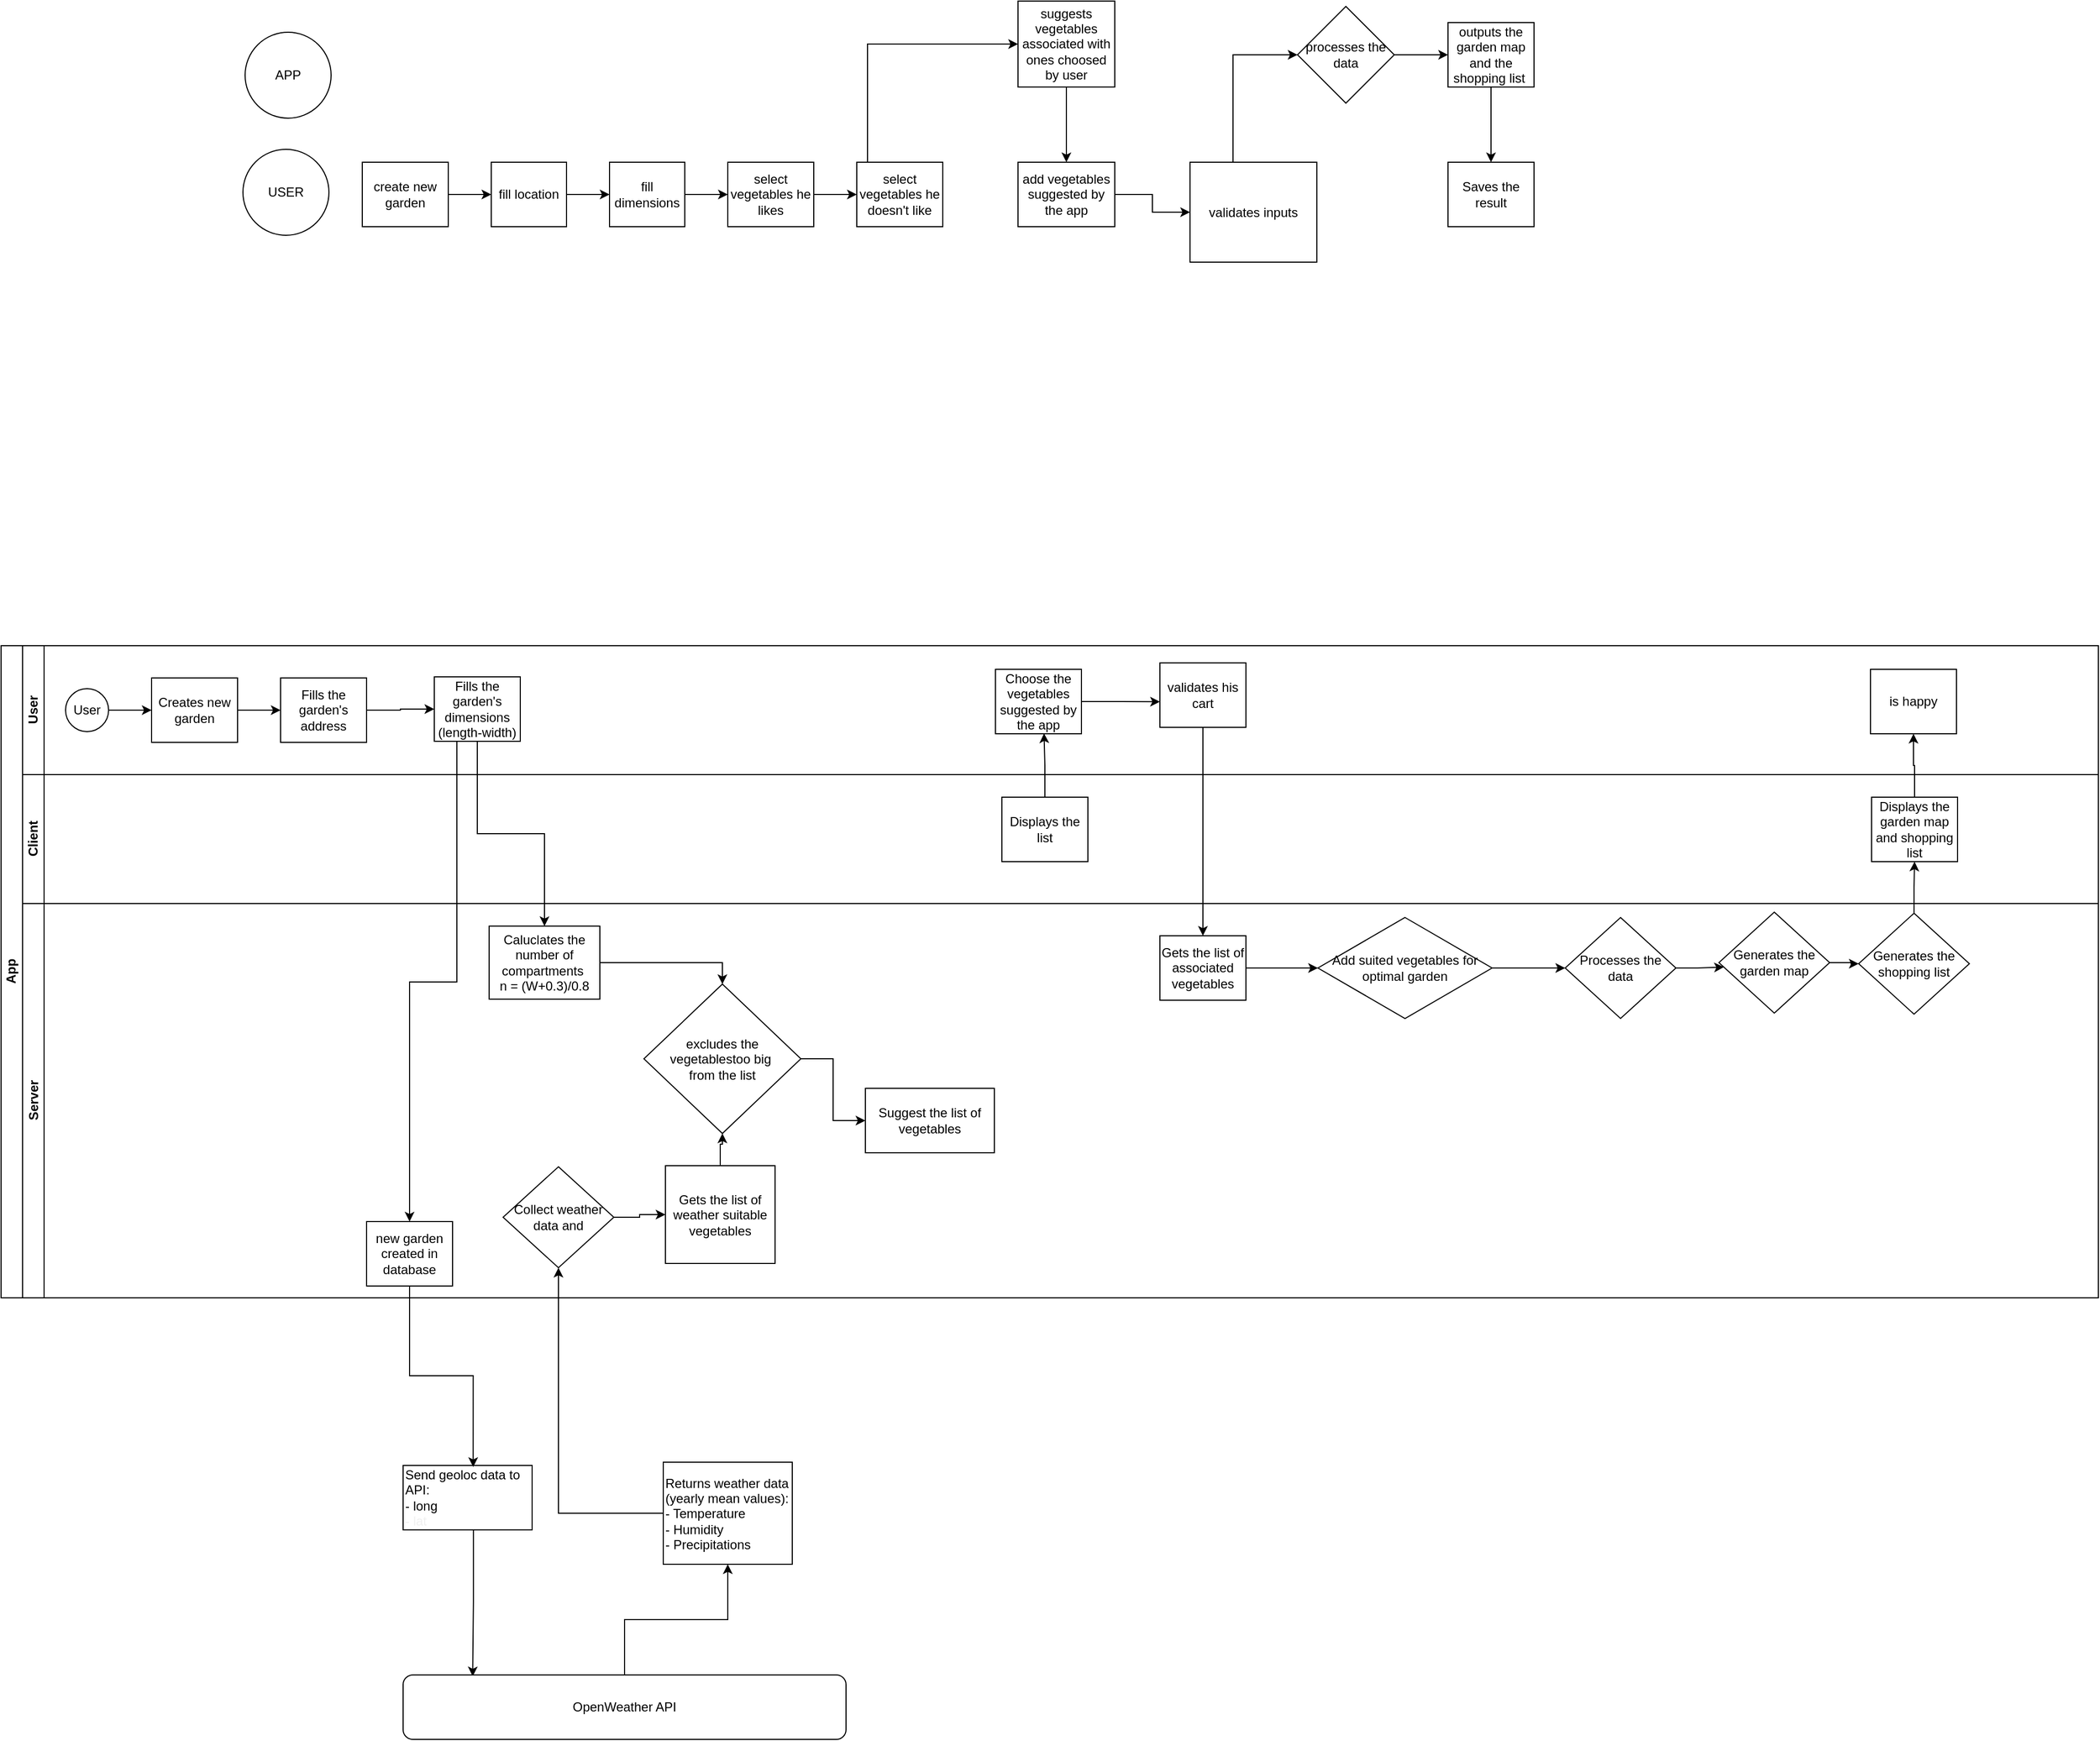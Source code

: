 <mxfile version="21.3.7" type="github">
  <diagram id="prtHgNgQTEPvFCAcTncT" name="Page-1">
    <mxGraphModel dx="1346" dy="1175" grid="0" gridSize="10" guides="0" tooltips="1" connect="1" arrows="1" fold="1" page="0" pageScale="1" pageWidth="827" pageHeight="1169" math="0" shadow="0">
      <root>
        <mxCell id="0" />
        <mxCell id="1" parent="0" />
        <mxCell id="dNxyNK7c78bLwvsdeMH5-19" value="App" style="swimlane;html=1;childLayout=stackLayout;resizeParent=1;resizeParentMax=0;horizontal=0;startSize=20;horizontalStack=0;" parent="1" vertex="1">
          <mxGeometry x="124" y="520" width="1951" height="607" as="geometry" />
        </mxCell>
        <mxCell id="nP0fV60kE_Xsv_RjXeuA-58" style="edgeStyle=orthogonalEdgeStyle;rounded=0;orthogonalLoop=1;jettySize=auto;html=1;entryX=0.5;entryY=1;entryDx=0;entryDy=0;" parent="dNxyNK7c78bLwvsdeMH5-19" source="nP0fV60kE_Xsv_RjXeuA-52" target="nP0fV60kE_Xsv_RjXeuA-55" edge="1">
          <mxGeometry relative="1" as="geometry" />
        </mxCell>
        <mxCell id="nP0fV60kE_Xsv_RjXeuA-60" style="edgeStyle=orthogonalEdgeStyle;rounded=0;orthogonalLoop=1;jettySize=auto;html=1;entryX=0.5;entryY=1;entryDx=0;entryDy=0;" parent="dNxyNK7c78bLwvsdeMH5-19" source="nP0fV60kE_Xsv_RjXeuA-55" target="nP0fV60kE_Xsv_RjXeuA-59" edge="1">
          <mxGeometry relative="1" as="geometry" />
        </mxCell>
        <mxCell id="dNxyNK7c78bLwvsdeMH5-20" value="User" style="swimlane;html=1;startSize=20;horizontal=0;" parent="dNxyNK7c78bLwvsdeMH5-19" vertex="1">
          <mxGeometry x="20" width="1931" height="120" as="geometry" />
        </mxCell>
        <mxCell id="dNxyNK7c78bLwvsdeMH5-25" value="" style="edgeStyle=orthogonalEdgeStyle;rounded=0;orthogonalLoop=1;jettySize=auto;html=1;" parent="dNxyNK7c78bLwvsdeMH5-20" source="dNxyNK7c78bLwvsdeMH5-23" target="dNxyNK7c78bLwvsdeMH5-24" edge="1">
          <mxGeometry relative="1" as="geometry" />
        </mxCell>
        <mxCell id="dNxyNK7c78bLwvsdeMH5-23" value="User" style="ellipse;whiteSpace=wrap;html=1;" parent="dNxyNK7c78bLwvsdeMH5-20" vertex="1">
          <mxGeometry x="40" y="40" width="40" height="40" as="geometry" />
        </mxCell>
        <mxCell id="nP0fV60kE_Xsv_RjXeuA-33" style="edgeStyle=orthogonalEdgeStyle;rounded=0;orthogonalLoop=1;jettySize=auto;html=1;entryX=0;entryY=0.5;entryDx=0;entryDy=0;" parent="dNxyNK7c78bLwvsdeMH5-20" source="dNxyNK7c78bLwvsdeMH5-24" target="dNxyNK7c78bLwvsdeMH5-30" edge="1">
          <mxGeometry relative="1" as="geometry" />
        </mxCell>
        <mxCell id="dNxyNK7c78bLwvsdeMH5-24" value="Creates new garden" style="rounded=0;whiteSpace=wrap;html=1;fontFamily=Helvetica;fontSize=12;fontColor=#000000;align=center;" parent="dNxyNK7c78bLwvsdeMH5-20" vertex="1">
          <mxGeometry x="120" y="30" width="80" height="60" as="geometry" />
        </mxCell>
        <mxCell id="nP0fV60kE_Xsv_RjXeuA-34" style="edgeStyle=orthogonalEdgeStyle;rounded=0;orthogonalLoop=1;jettySize=auto;html=1;" parent="dNxyNK7c78bLwvsdeMH5-20" source="dNxyNK7c78bLwvsdeMH5-30" target="nP0fV60kE_Xsv_RjXeuA-28" edge="1">
          <mxGeometry relative="1" as="geometry" />
        </mxCell>
        <mxCell id="dNxyNK7c78bLwvsdeMH5-30" value="Fills the garden&#39;s address" style="rounded=0;whiteSpace=wrap;html=1;fontFamily=Helvetica;fontSize=12;fontColor=#000000;align=center;" parent="dNxyNK7c78bLwvsdeMH5-20" vertex="1">
          <mxGeometry x="240" y="30" width="80" height="60" as="geometry" />
        </mxCell>
        <mxCell id="nP0fV60kE_Xsv_RjXeuA-28" value="Fills the garden&#39;s dimensions (length-width)" style="rounded=0;whiteSpace=wrap;html=1;fontFamily=Helvetica;fontSize=12;fontColor=#000000;align=center;" parent="dNxyNK7c78bLwvsdeMH5-20" vertex="1">
          <mxGeometry x="383" y="29" width="80" height="60" as="geometry" />
        </mxCell>
        <mxCell id="nP0fV60kE_Xsv_RjXeuA-48" style="edgeStyle=orthogonalEdgeStyle;rounded=0;orthogonalLoop=1;jettySize=auto;html=1;entryX=0;entryY=0.603;entryDx=0;entryDy=0;entryPerimeter=0;" parent="dNxyNK7c78bLwvsdeMH5-20" source="nP0fV60kE_Xsv_RjXeuA-32" target="2SLstcdZzmgSpFHANEhk-1" edge="1">
          <mxGeometry relative="1" as="geometry">
            <mxPoint x="1107" y="49" as="targetPoint" />
          </mxGeometry>
        </mxCell>
        <mxCell id="nP0fV60kE_Xsv_RjXeuA-32" value="Choose the vegetables suggested by the app" style="rounded=0;whiteSpace=wrap;html=1;fontFamily=Helvetica;fontSize=12;fontColor=#000000;align=center;" parent="dNxyNK7c78bLwvsdeMH5-20" vertex="1">
          <mxGeometry x="905" y="22" width="80" height="60" as="geometry" />
        </mxCell>
        <mxCell id="nP0fV60kE_Xsv_RjXeuA-59" value="is happy" style="rounded=0;whiteSpace=wrap;html=1;fontFamily=Helvetica;fontSize=12;fontColor=#000000;align=center;" parent="dNxyNK7c78bLwvsdeMH5-20" vertex="1">
          <mxGeometry x="1719" y="22" width="80" height="60" as="geometry" />
        </mxCell>
        <mxCell id="2SLstcdZzmgSpFHANEhk-1" value="validates his cart" style="rounded=0;whiteSpace=wrap;html=1;fontFamily=Helvetica;fontSize=12;fontColor=#000000;align=center;" vertex="1" parent="dNxyNK7c78bLwvsdeMH5-20">
          <mxGeometry x="1058" y="16" width="80" height="60" as="geometry" />
        </mxCell>
        <mxCell id="dNxyNK7c78bLwvsdeMH5-21" value="Client" style="swimlane;html=1;startSize=20;horizontal=0;" parent="dNxyNK7c78bLwvsdeMH5-19" vertex="1">
          <mxGeometry x="20" y="120" width="1931" height="120" as="geometry" />
        </mxCell>
        <mxCell id="nP0fV60kE_Xsv_RjXeuA-42" value="Displays the list" style="rounded=0;whiteSpace=wrap;html=1;fontFamily=Helvetica;fontSize=12;fontColor=#000000;align=center;" parent="dNxyNK7c78bLwvsdeMH5-21" vertex="1">
          <mxGeometry x="911" y="21" width="80" height="60" as="geometry" />
        </mxCell>
        <mxCell id="nP0fV60kE_Xsv_RjXeuA-55" value="Displays the garden map and shopping list" style="rounded=0;whiteSpace=wrap;html=1;fontFamily=Helvetica;fontSize=12;fontColor=#000000;align=center;" parent="dNxyNK7c78bLwvsdeMH5-21" vertex="1">
          <mxGeometry x="1720" y="21" width="80" height="60" as="geometry" />
        </mxCell>
        <mxCell id="nP0fV60kE_Xsv_RjXeuA-44" style="edgeStyle=orthogonalEdgeStyle;rounded=0;orthogonalLoop=1;jettySize=auto;html=1;entryX=0.565;entryY=0.993;entryDx=0;entryDy=0;entryPerimeter=0;" parent="dNxyNK7c78bLwvsdeMH5-19" source="nP0fV60kE_Xsv_RjXeuA-42" target="nP0fV60kE_Xsv_RjXeuA-32" edge="1">
          <mxGeometry relative="1" as="geometry" />
        </mxCell>
        <mxCell id="pdYqH0JFKsMIZITRfN3r-1" style="edgeStyle=orthogonalEdgeStyle;rounded=0;orthogonalLoop=1;jettySize=auto;html=1;entryX=0.5;entryY=0;entryDx=0;entryDy=0;" parent="dNxyNK7c78bLwvsdeMH5-19" source="nP0fV60kE_Xsv_RjXeuA-28" target="dNxyNK7c78bLwvsdeMH5-34" edge="1">
          <mxGeometry relative="1" as="geometry">
            <Array as="points">
              <mxPoint x="424" y="313" />
              <mxPoint x="380" y="313" />
            </Array>
          </mxGeometry>
        </mxCell>
        <mxCell id="2SLstcdZzmgSpFHANEhk-3" style="edgeStyle=orthogonalEdgeStyle;rounded=0;orthogonalLoop=1;jettySize=auto;html=1;entryX=0.5;entryY=0;entryDx=0;entryDy=0;" edge="1" parent="dNxyNK7c78bLwvsdeMH5-19" source="2SLstcdZzmgSpFHANEhk-1" target="2SLstcdZzmgSpFHANEhk-2">
          <mxGeometry relative="1" as="geometry" />
        </mxCell>
        <mxCell id="2SLstcdZzmgSpFHANEhk-13" style="edgeStyle=orthogonalEdgeStyle;rounded=0;orthogonalLoop=1;jettySize=auto;html=1;entryX=0.5;entryY=0;entryDx=0;entryDy=0;" edge="1" parent="dNxyNK7c78bLwvsdeMH5-19" source="nP0fV60kE_Xsv_RjXeuA-28" target="2SLstcdZzmgSpFHANEhk-12">
          <mxGeometry relative="1" as="geometry" />
        </mxCell>
        <mxCell id="dNxyNK7c78bLwvsdeMH5-22" value="Server" style="swimlane;html=1;startSize=20;horizontal=0;" parent="dNxyNK7c78bLwvsdeMH5-19" vertex="1">
          <mxGeometry x="20" y="240" width="1931" height="367" as="geometry" />
        </mxCell>
        <mxCell id="dNxyNK7c78bLwvsdeMH5-34" value="new garden created in database" style="rounded=0;whiteSpace=wrap;html=1;fontFamily=Helvetica;fontSize=12;fontColor=#000000;align=center;" parent="dNxyNK7c78bLwvsdeMH5-22" vertex="1">
          <mxGeometry x="320" y="296" width="80" height="60" as="geometry" />
        </mxCell>
        <mxCell id="nP0fV60kE_Xsv_RjXeuA-41" style="edgeStyle=orthogonalEdgeStyle;rounded=0;orthogonalLoop=1;jettySize=auto;html=1;entryX=0;entryY=0.5;entryDx=0;entryDy=0;" parent="dNxyNK7c78bLwvsdeMH5-22" source="nP0fV60kE_Xsv_RjXeuA-38" target="nP0fV60kE_Xsv_RjXeuA-39" edge="1">
          <mxGeometry relative="1" as="geometry" />
        </mxCell>
        <mxCell id="nP0fV60kE_Xsv_RjXeuA-38" value="Collect weather data and" style="rhombus;whiteSpace=wrap;html=1;" parent="dNxyNK7c78bLwvsdeMH5-22" vertex="1">
          <mxGeometry x="447" y="245" width="103" height="94" as="geometry" />
        </mxCell>
        <mxCell id="nP0fV60kE_Xsv_RjXeuA-39" value="Gets the list of weather suitable vegetables&lt;br&gt;" style="rounded=0;whiteSpace=wrap;html=1;fontFamily=Helvetica;fontSize=12;fontColor=#000000;align=center;" parent="dNxyNK7c78bLwvsdeMH5-22" vertex="1">
          <mxGeometry x="598" y="244" width="102" height="91" as="geometry" />
        </mxCell>
        <mxCell id="nP0fV60kE_Xsv_RjXeuA-53" style="edgeStyle=orthogonalEdgeStyle;rounded=0;orthogonalLoop=1;jettySize=auto;html=1;entryX=0.045;entryY=0.544;entryDx=0;entryDy=0;entryPerimeter=0;" parent="dNxyNK7c78bLwvsdeMH5-22" source="nP0fV60kE_Xsv_RjXeuA-49" target="nP0fV60kE_Xsv_RjXeuA-51" edge="1">
          <mxGeometry relative="1" as="geometry" />
        </mxCell>
        <mxCell id="nP0fV60kE_Xsv_RjXeuA-49" value="Processes the data" style="rhombus;whiteSpace=wrap;html=1;" parent="dNxyNK7c78bLwvsdeMH5-22" vertex="1">
          <mxGeometry x="1435" y="13" width="103" height="94" as="geometry" />
        </mxCell>
        <mxCell id="nP0fV60kE_Xsv_RjXeuA-54" style="edgeStyle=orthogonalEdgeStyle;rounded=0;orthogonalLoop=1;jettySize=auto;html=1;entryX=0;entryY=0.5;entryDx=0;entryDy=0;" parent="dNxyNK7c78bLwvsdeMH5-22" source="nP0fV60kE_Xsv_RjXeuA-51" target="nP0fV60kE_Xsv_RjXeuA-52" edge="1">
          <mxGeometry relative="1" as="geometry" />
        </mxCell>
        <mxCell id="nP0fV60kE_Xsv_RjXeuA-51" value="Generates the garden map" style="rhombus;whiteSpace=wrap;html=1;" parent="dNxyNK7c78bLwvsdeMH5-22" vertex="1">
          <mxGeometry x="1578" y="8" width="103" height="94" as="geometry" />
        </mxCell>
        <mxCell id="nP0fV60kE_Xsv_RjXeuA-52" value="Generates the shopping list" style="rhombus;whiteSpace=wrap;html=1;" parent="dNxyNK7c78bLwvsdeMH5-22" vertex="1">
          <mxGeometry x="1708" y="9" width="103" height="94" as="geometry" />
        </mxCell>
        <mxCell id="2SLstcdZzmgSpFHANEhk-10" style="edgeStyle=orthogonalEdgeStyle;rounded=0;orthogonalLoop=1;jettySize=auto;html=1;entryX=0;entryY=0.5;entryDx=0;entryDy=0;" edge="1" parent="dNxyNK7c78bLwvsdeMH5-22" source="2SLstcdZzmgSpFHANEhk-2" target="2SLstcdZzmgSpFHANEhk-9">
          <mxGeometry relative="1" as="geometry" />
        </mxCell>
        <mxCell id="2SLstcdZzmgSpFHANEhk-2" value="Gets the list of associated vegetables" style="rounded=0;whiteSpace=wrap;html=1;fontFamily=Helvetica;fontSize=12;fontColor=#000000;align=center;" vertex="1" parent="dNxyNK7c78bLwvsdeMH5-22">
          <mxGeometry x="1058" y="30" width="80" height="60" as="geometry" />
        </mxCell>
        <mxCell id="2SLstcdZzmgSpFHANEhk-11" style="edgeStyle=orthogonalEdgeStyle;rounded=0;orthogonalLoop=1;jettySize=auto;html=1;entryX=0;entryY=0.5;entryDx=0;entryDy=0;" edge="1" parent="dNxyNK7c78bLwvsdeMH5-22" source="2SLstcdZzmgSpFHANEhk-9" target="nP0fV60kE_Xsv_RjXeuA-49">
          <mxGeometry relative="1" as="geometry" />
        </mxCell>
        <mxCell id="2SLstcdZzmgSpFHANEhk-9" value="Add suited vegetables for optimal garden" style="rhombus;whiteSpace=wrap;html=1;" vertex="1" parent="dNxyNK7c78bLwvsdeMH5-22">
          <mxGeometry x="1205" y="13" width="162" height="94" as="geometry" />
        </mxCell>
        <mxCell id="2SLstcdZzmgSpFHANEhk-16" style="edgeStyle=orthogonalEdgeStyle;rounded=0;orthogonalLoop=1;jettySize=auto;html=1;entryX=0.5;entryY=0;entryDx=0;entryDy=0;" edge="1" parent="dNxyNK7c78bLwvsdeMH5-22" source="2SLstcdZzmgSpFHANEhk-12" target="2SLstcdZzmgSpFHANEhk-14">
          <mxGeometry relative="1" as="geometry" />
        </mxCell>
        <mxCell id="2SLstcdZzmgSpFHANEhk-12" value="Caluclates the number of compartments&amp;nbsp;&lt;br&gt;n = (W+0.3)/0.8" style="rounded=0;whiteSpace=wrap;html=1;fontFamily=Helvetica;fontSize=12;fontColor=#000000;align=center;" vertex="1" parent="dNxyNK7c78bLwvsdeMH5-22">
          <mxGeometry x="434" y="21" width="103" height="68" as="geometry" />
        </mxCell>
        <mxCell id="2SLstcdZzmgSpFHANEhk-17" style="edgeStyle=orthogonalEdgeStyle;rounded=0;orthogonalLoop=1;jettySize=auto;html=1;entryX=0;entryY=0.5;entryDx=0;entryDy=0;" edge="1" parent="dNxyNK7c78bLwvsdeMH5-22" source="2SLstcdZzmgSpFHANEhk-14" target="2SLstcdZzmgSpFHANEhk-18">
          <mxGeometry relative="1" as="geometry">
            <mxPoint x="923" y="159" as="targetPoint" />
          </mxGeometry>
        </mxCell>
        <mxCell id="2SLstcdZzmgSpFHANEhk-14" value="excludes the vegetablestoo big&amp;nbsp;&lt;br&gt;from the list" style="rhombus;whiteSpace=wrap;html=1;" vertex="1" parent="dNxyNK7c78bLwvsdeMH5-22">
          <mxGeometry x="578" y="75" width="146" height="139" as="geometry" />
        </mxCell>
        <mxCell id="nP0fV60kE_Xsv_RjXeuA-43" style="edgeStyle=orthogonalEdgeStyle;rounded=0;orthogonalLoop=1;jettySize=auto;html=1;entryX=0.5;entryY=1;entryDx=0;entryDy=0;" parent="dNxyNK7c78bLwvsdeMH5-22" source="nP0fV60kE_Xsv_RjXeuA-39" target="2SLstcdZzmgSpFHANEhk-14" edge="1">
          <mxGeometry relative="1" as="geometry" />
        </mxCell>
        <mxCell id="2SLstcdZzmgSpFHANEhk-18" value="Suggest the list of vegetables" style="rounded=0;whiteSpace=wrap;html=1;" vertex="1" parent="dNxyNK7c78bLwvsdeMH5-22">
          <mxGeometry x="784" y="172" width="120" height="60" as="geometry" />
        </mxCell>
        <mxCell id="nP0fV60kE_Xsv_RjXeuA-3" value="" style="edgeStyle=orthogonalEdgeStyle;rounded=0;orthogonalLoop=1;jettySize=auto;html=1;" parent="1" source="nP0fV60kE_Xsv_RjXeuA-1" target="nP0fV60kE_Xsv_RjXeuA-2" edge="1">
          <mxGeometry relative="1" as="geometry" />
        </mxCell>
        <mxCell id="nP0fV60kE_Xsv_RjXeuA-1" value="create new garden" style="rounded=0;whiteSpace=wrap;html=1;" parent="1" vertex="1">
          <mxGeometry x="460" y="70" width="80" height="60" as="geometry" />
        </mxCell>
        <mxCell id="nP0fV60kE_Xsv_RjXeuA-5" value="" style="edgeStyle=orthogonalEdgeStyle;rounded=0;orthogonalLoop=1;jettySize=auto;html=1;" parent="1" source="nP0fV60kE_Xsv_RjXeuA-2" target="nP0fV60kE_Xsv_RjXeuA-4" edge="1">
          <mxGeometry relative="1" as="geometry" />
        </mxCell>
        <mxCell id="nP0fV60kE_Xsv_RjXeuA-2" value="fill location" style="rounded=0;whiteSpace=wrap;html=1;" parent="1" vertex="1">
          <mxGeometry x="580" y="70" width="70" height="60" as="geometry" />
        </mxCell>
        <mxCell id="nP0fV60kE_Xsv_RjXeuA-7" value="" style="edgeStyle=orthogonalEdgeStyle;rounded=0;orthogonalLoop=1;jettySize=auto;html=1;" parent="1" source="nP0fV60kE_Xsv_RjXeuA-4" target="nP0fV60kE_Xsv_RjXeuA-6" edge="1">
          <mxGeometry relative="1" as="geometry" />
        </mxCell>
        <mxCell id="nP0fV60kE_Xsv_RjXeuA-4" value="fill dimensions" style="rounded=0;whiteSpace=wrap;html=1;" parent="1" vertex="1">
          <mxGeometry x="690" y="70" width="70" height="60" as="geometry" />
        </mxCell>
        <mxCell id="nP0fV60kE_Xsv_RjXeuA-9" value="" style="edgeStyle=orthogonalEdgeStyle;rounded=0;orthogonalLoop=1;jettySize=auto;html=1;" parent="1" source="nP0fV60kE_Xsv_RjXeuA-6" target="nP0fV60kE_Xsv_RjXeuA-8" edge="1">
          <mxGeometry relative="1" as="geometry" />
        </mxCell>
        <mxCell id="nP0fV60kE_Xsv_RjXeuA-6" value="select vegetables he likes" style="rounded=0;whiteSpace=wrap;html=1;" parent="1" vertex="1">
          <mxGeometry x="800" y="70" width="80" height="60" as="geometry" />
        </mxCell>
        <mxCell id="nP0fV60kE_Xsv_RjXeuA-18" style="edgeStyle=orthogonalEdgeStyle;rounded=0;orthogonalLoop=1;jettySize=auto;html=1;entryX=0;entryY=0.5;entryDx=0;entryDy=0;" parent="1" source="nP0fV60kE_Xsv_RjXeuA-8" target="nP0fV60kE_Xsv_RjXeuA-12" edge="1">
          <mxGeometry relative="1" as="geometry">
            <Array as="points">
              <mxPoint x="930" y="-40" />
            </Array>
          </mxGeometry>
        </mxCell>
        <mxCell id="nP0fV60kE_Xsv_RjXeuA-8" value="select vegetables he doesn&#39;t like" style="rounded=0;whiteSpace=wrap;html=1;" parent="1" vertex="1">
          <mxGeometry x="920" y="70" width="80" height="60" as="geometry" />
        </mxCell>
        <mxCell id="nP0fV60kE_Xsv_RjXeuA-20" value="" style="edgeStyle=orthogonalEdgeStyle;rounded=0;orthogonalLoop=1;jettySize=auto;html=1;" parent="1" source="nP0fV60kE_Xsv_RjXeuA-10" target="nP0fV60kE_Xsv_RjXeuA-19" edge="1">
          <mxGeometry relative="1" as="geometry" />
        </mxCell>
        <mxCell id="nP0fV60kE_Xsv_RjXeuA-10" value="add vegetables suggested by the app" style="rounded=0;whiteSpace=wrap;html=1;" parent="1" vertex="1">
          <mxGeometry x="1070" y="70" width="90" height="60" as="geometry" />
        </mxCell>
        <mxCell id="nP0fV60kE_Xsv_RjXeuA-17" style="edgeStyle=orthogonalEdgeStyle;rounded=0;orthogonalLoop=1;jettySize=auto;html=1;entryX=0.5;entryY=0;entryDx=0;entryDy=0;" parent="1" source="nP0fV60kE_Xsv_RjXeuA-12" target="nP0fV60kE_Xsv_RjXeuA-10" edge="1">
          <mxGeometry relative="1" as="geometry" />
        </mxCell>
        <mxCell id="nP0fV60kE_Xsv_RjXeuA-12" value="suggests vegetables associated with ones choosed by user" style="rounded=0;whiteSpace=wrap;html=1;" parent="1" vertex="1">
          <mxGeometry x="1070" y="-80" width="90" height="80" as="geometry" />
        </mxCell>
        <mxCell id="nP0fV60kE_Xsv_RjXeuA-14" value="USER" style="ellipse;whiteSpace=wrap;html=1;aspect=fixed;" parent="1" vertex="1">
          <mxGeometry x="349" y="58" width="80" height="80" as="geometry" />
        </mxCell>
        <mxCell id="nP0fV60kE_Xsv_RjXeuA-15" value="APP" style="ellipse;whiteSpace=wrap;html=1;aspect=fixed;" parent="1" vertex="1">
          <mxGeometry x="351" y="-51" width="80" height="80" as="geometry" />
        </mxCell>
        <mxCell id="nP0fV60kE_Xsv_RjXeuA-22" style="edgeStyle=orthogonalEdgeStyle;rounded=0;orthogonalLoop=1;jettySize=auto;html=1;entryX=0;entryY=0.5;entryDx=0;entryDy=0;" parent="1" source="nP0fV60kE_Xsv_RjXeuA-19" target="nP0fV60kE_Xsv_RjXeuA-25" edge="1">
          <mxGeometry relative="1" as="geometry">
            <Array as="points">
              <mxPoint x="1270" y="-30" />
            </Array>
          </mxGeometry>
        </mxCell>
        <mxCell id="nP0fV60kE_Xsv_RjXeuA-19" value="validates inputs" style="rounded=0;whiteSpace=wrap;html=1;" parent="1" vertex="1">
          <mxGeometry x="1230" y="70" width="118" height="93" as="geometry" />
        </mxCell>
        <mxCell id="nP0fV60kE_Xsv_RjXeuA-24" style="edgeStyle=orthogonalEdgeStyle;rounded=0;orthogonalLoop=1;jettySize=auto;html=1;entryX=0.5;entryY=0;entryDx=0;entryDy=0;" parent="1" source="nP0fV60kE_Xsv_RjXeuA-21" target="nP0fV60kE_Xsv_RjXeuA-23" edge="1">
          <mxGeometry relative="1" as="geometry" />
        </mxCell>
        <mxCell id="nP0fV60kE_Xsv_RjXeuA-21" value="outputs the garden map and the shopping list&amp;nbsp;" style="rounded=0;whiteSpace=wrap;html=1;" parent="1" vertex="1">
          <mxGeometry x="1470" y="-60" width="80" height="60" as="geometry" />
        </mxCell>
        <mxCell id="nP0fV60kE_Xsv_RjXeuA-23" value="Saves the result" style="rounded=0;whiteSpace=wrap;html=1;" parent="1" vertex="1">
          <mxGeometry x="1470" y="70" width="80" height="60" as="geometry" />
        </mxCell>
        <mxCell id="nP0fV60kE_Xsv_RjXeuA-26" style="edgeStyle=orthogonalEdgeStyle;rounded=0;orthogonalLoop=1;jettySize=auto;html=1;entryX=0;entryY=0.5;entryDx=0;entryDy=0;" parent="1" source="nP0fV60kE_Xsv_RjXeuA-25" target="nP0fV60kE_Xsv_RjXeuA-21" edge="1">
          <mxGeometry relative="1" as="geometry" />
        </mxCell>
        <mxCell id="nP0fV60kE_Xsv_RjXeuA-25" value="processes the data" style="rhombus;whiteSpace=wrap;html=1;" parent="1" vertex="1">
          <mxGeometry x="1330" y="-75" width="90" height="90" as="geometry" />
        </mxCell>
        <mxCell id="pdYqH0JFKsMIZITRfN3r-4" style="edgeStyle=orthogonalEdgeStyle;rounded=0;orthogonalLoop=1;jettySize=auto;html=1;entryX=0.157;entryY=0.022;entryDx=0;entryDy=0;entryPerimeter=0;exitX=0.545;exitY=0.99;exitDx=0;exitDy=0;exitPerimeter=0;" parent="1" source="pdYqH0JFKsMIZITRfN3r-8" target="pdYqH0JFKsMIZITRfN3r-5" edge="1">
          <mxGeometry relative="1" as="geometry">
            <mxPoint x="578.5" y="1286.667" as="targetPoint" />
            <mxPoint x="578.5" y="1254.0" as="sourcePoint" />
          </mxGeometry>
        </mxCell>
        <mxCell id="pdYqH0JFKsMIZITRfN3r-12" style="edgeStyle=orthogonalEdgeStyle;rounded=0;orthogonalLoop=1;jettySize=auto;html=1;" parent="1" source="pdYqH0JFKsMIZITRfN3r-5" target="pdYqH0JFKsMIZITRfN3r-11" edge="1">
          <mxGeometry relative="1" as="geometry" />
        </mxCell>
        <mxCell id="pdYqH0JFKsMIZITRfN3r-5" value="OpenWeather API" style="rounded=1;whiteSpace=wrap;html=1;" parent="1" vertex="1">
          <mxGeometry x="498" y="1478" width="412" height="60" as="geometry" />
        </mxCell>
        <mxCell id="pdYqH0JFKsMIZITRfN3r-8" value="Send geoloc data to API:&lt;br&gt;- long&lt;br&gt;&lt;div style=&quot;&quot;&gt;&lt;span data-darkreader-inline-color=&quot;&quot; data-darkreader-inline-bgcolor=&quot;&quot; style=&quot;background-color: initial; color: rgb(240, 240, 240); --darkreader-inline-bgcolor: initial; --darkreader-inline-color: #dfdcd7;&quot;&gt;- lat&lt;/span&gt;&lt;/div&gt;" style="rounded=0;whiteSpace=wrap;html=1;align=left;" parent="1" vertex="1">
          <mxGeometry x="498" y="1283" width="120" height="60" as="geometry" />
        </mxCell>
        <mxCell id="pdYqH0JFKsMIZITRfN3r-10" style="edgeStyle=orthogonalEdgeStyle;rounded=0;orthogonalLoop=1;jettySize=auto;html=1;entryX=0.543;entryY=0.024;entryDx=0;entryDy=0;entryPerimeter=0;" parent="1" source="dNxyNK7c78bLwvsdeMH5-34" target="pdYqH0JFKsMIZITRfN3r-8" edge="1">
          <mxGeometry relative="1" as="geometry" />
        </mxCell>
        <mxCell id="pdYqH0JFKsMIZITRfN3r-13" style="edgeStyle=orthogonalEdgeStyle;rounded=0;orthogonalLoop=1;jettySize=auto;html=1;" parent="1" source="pdYqH0JFKsMIZITRfN3r-11" target="nP0fV60kE_Xsv_RjXeuA-38" edge="1">
          <mxGeometry relative="1" as="geometry" />
        </mxCell>
        <mxCell id="pdYqH0JFKsMIZITRfN3r-11" value="Returns weather data (yearly mean values):&lt;br&gt;- Temperature&lt;br&gt;- Humidity&lt;br&gt;- Precipitations" style="rounded=0;whiteSpace=wrap;html=1;align=left;" parent="1" vertex="1">
          <mxGeometry x="740" y="1280" width="120" height="95" as="geometry" />
        </mxCell>
      </root>
    </mxGraphModel>
  </diagram>
</mxfile>
